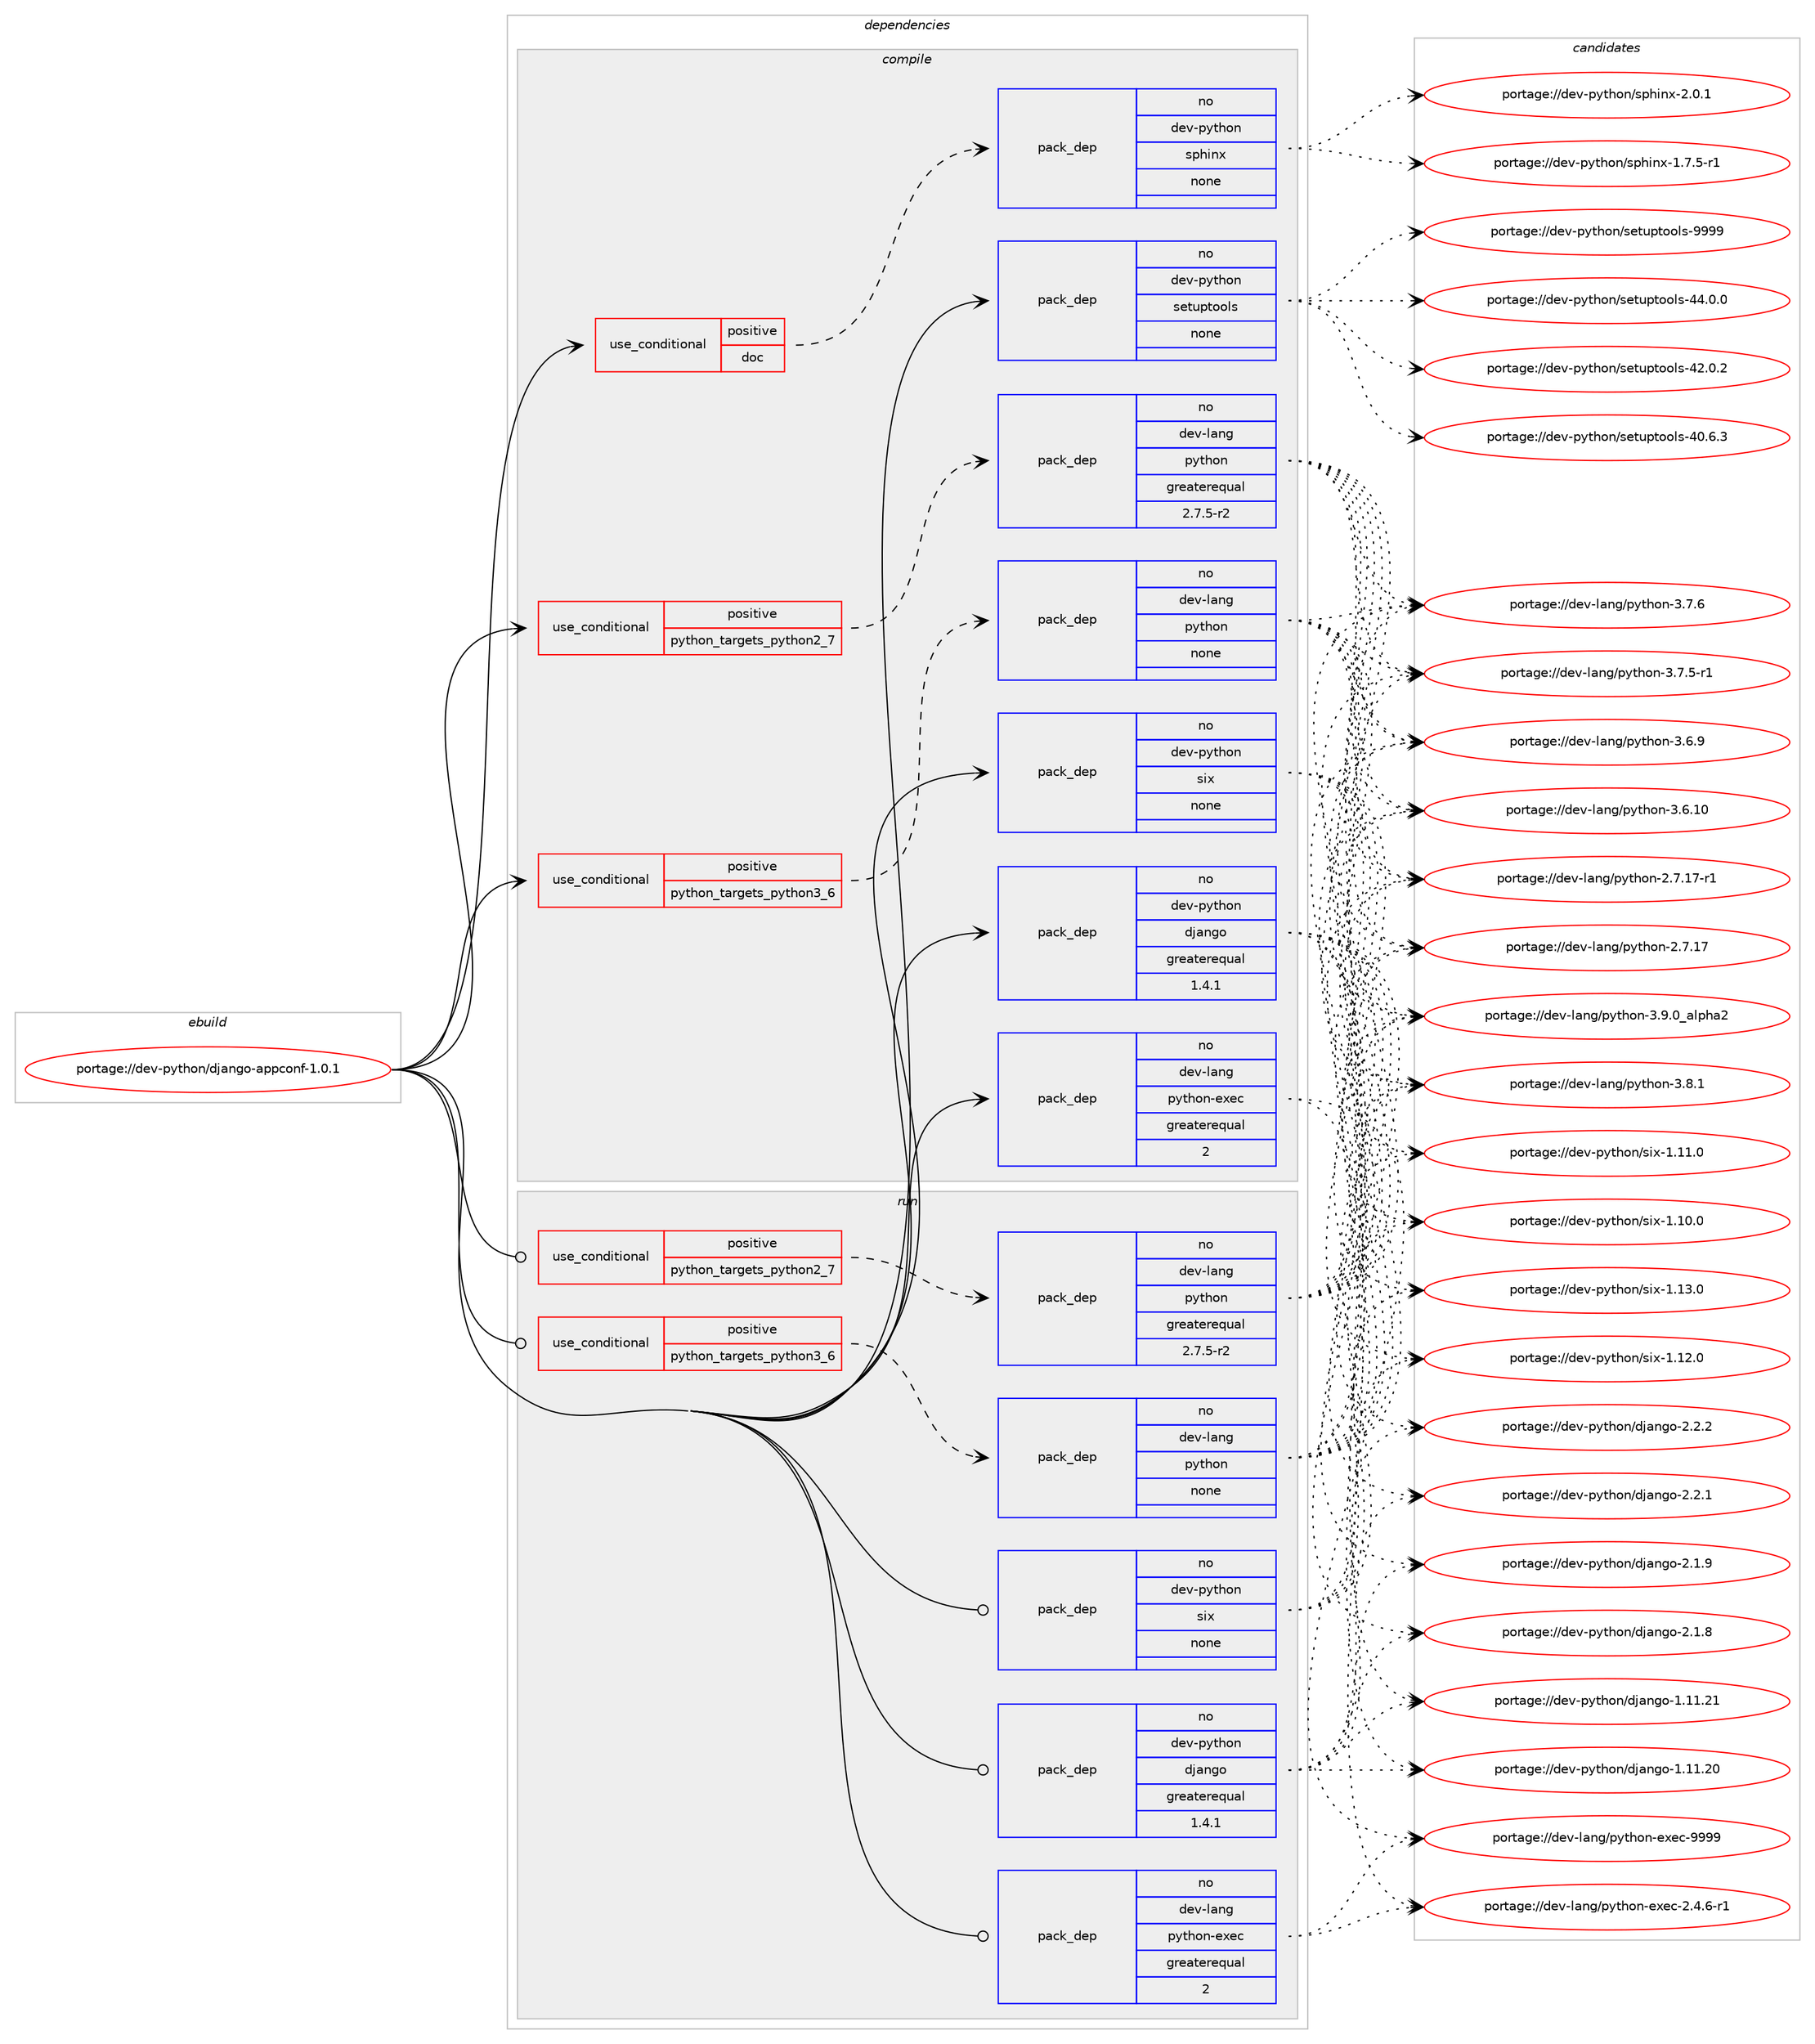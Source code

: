 digraph prolog {

# *************
# Graph options
# *************

newrank=true;
concentrate=true;
compound=true;
graph [rankdir=LR,fontname=Helvetica,fontsize=10,ranksep=1.5];#, ranksep=2.5, nodesep=0.2];
edge  [arrowhead=vee];
node  [fontname=Helvetica,fontsize=10];

# **********
# The ebuild
# **********

subgraph cluster_leftcol {
color=gray;
label=<<i>ebuild</i>>;
id [label="portage://dev-python/django-appconf-1.0.1", color=red, width=4, href="../dev-python/django-appconf-1.0.1.svg"];
}

# ****************
# The dependencies
# ****************

subgraph cluster_midcol {
color=gray;
label=<<i>dependencies</i>>;
subgraph cluster_compile {
fillcolor="#eeeeee";
style=filled;
label=<<i>compile</i>>;
subgraph cond116850 {
dependency464274 [label=<<TABLE BORDER="0" CELLBORDER="1" CELLSPACING="0" CELLPADDING="4"><TR><TD ROWSPAN="3" CELLPADDING="10">use_conditional</TD></TR><TR><TD>positive</TD></TR><TR><TD>doc</TD></TR></TABLE>>, shape=none, color=red];
subgraph pack342431 {
dependency464275 [label=<<TABLE BORDER="0" CELLBORDER="1" CELLSPACING="0" CELLPADDING="4" WIDTH="220"><TR><TD ROWSPAN="6" CELLPADDING="30">pack_dep</TD></TR><TR><TD WIDTH="110">no</TD></TR><TR><TD>dev-python</TD></TR><TR><TD>sphinx</TD></TR><TR><TD>none</TD></TR><TR><TD></TD></TR></TABLE>>, shape=none, color=blue];
}
dependency464274:e -> dependency464275:w [weight=20,style="dashed",arrowhead="vee"];
}
id:e -> dependency464274:w [weight=20,style="solid",arrowhead="vee"];
subgraph cond116851 {
dependency464276 [label=<<TABLE BORDER="0" CELLBORDER="1" CELLSPACING="0" CELLPADDING="4"><TR><TD ROWSPAN="3" CELLPADDING="10">use_conditional</TD></TR><TR><TD>positive</TD></TR><TR><TD>python_targets_python2_7</TD></TR></TABLE>>, shape=none, color=red];
subgraph pack342432 {
dependency464277 [label=<<TABLE BORDER="0" CELLBORDER="1" CELLSPACING="0" CELLPADDING="4" WIDTH="220"><TR><TD ROWSPAN="6" CELLPADDING="30">pack_dep</TD></TR><TR><TD WIDTH="110">no</TD></TR><TR><TD>dev-lang</TD></TR><TR><TD>python</TD></TR><TR><TD>greaterequal</TD></TR><TR><TD>2.7.5-r2</TD></TR></TABLE>>, shape=none, color=blue];
}
dependency464276:e -> dependency464277:w [weight=20,style="dashed",arrowhead="vee"];
}
id:e -> dependency464276:w [weight=20,style="solid",arrowhead="vee"];
subgraph cond116852 {
dependency464278 [label=<<TABLE BORDER="0" CELLBORDER="1" CELLSPACING="0" CELLPADDING="4"><TR><TD ROWSPAN="3" CELLPADDING="10">use_conditional</TD></TR><TR><TD>positive</TD></TR><TR><TD>python_targets_python3_6</TD></TR></TABLE>>, shape=none, color=red];
subgraph pack342433 {
dependency464279 [label=<<TABLE BORDER="0" CELLBORDER="1" CELLSPACING="0" CELLPADDING="4" WIDTH="220"><TR><TD ROWSPAN="6" CELLPADDING="30">pack_dep</TD></TR><TR><TD WIDTH="110">no</TD></TR><TR><TD>dev-lang</TD></TR><TR><TD>python</TD></TR><TR><TD>none</TD></TR><TR><TD></TD></TR></TABLE>>, shape=none, color=blue];
}
dependency464278:e -> dependency464279:w [weight=20,style="dashed",arrowhead="vee"];
}
id:e -> dependency464278:w [weight=20,style="solid",arrowhead="vee"];
subgraph pack342434 {
dependency464280 [label=<<TABLE BORDER="0" CELLBORDER="1" CELLSPACING="0" CELLPADDING="4" WIDTH="220"><TR><TD ROWSPAN="6" CELLPADDING="30">pack_dep</TD></TR><TR><TD WIDTH="110">no</TD></TR><TR><TD>dev-lang</TD></TR><TR><TD>python-exec</TD></TR><TR><TD>greaterequal</TD></TR><TR><TD>2</TD></TR></TABLE>>, shape=none, color=blue];
}
id:e -> dependency464280:w [weight=20,style="solid",arrowhead="vee"];
subgraph pack342435 {
dependency464281 [label=<<TABLE BORDER="0" CELLBORDER="1" CELLSPACING="0" CELLPADDING="4" WIDTH="220"><TR><TD ROWSPAN="6" CELLPADDING="30">pack_dep</TD></TR><TR><TD WIDTH="110">no</TD></TR><TR><TD>dev-python</TD></TR><TR><TD>django</TD></TR><TR><TD>greaterequal</TD></TR><TR><TD>1.4.1</TD></TR></TABLE>>, shape=none, color=blue];
}
id:e -> dependency464281:w [weight=20,style="solid",arrowhead="vee"];
subgraph pack342436 {
dependency464282 [label=<<TABLE BORDER="0" CELLBORDER="1" CELLSPACING="0" CELLPADDING="4" WIDTH="220"><TR><TD ROWSPAN="6" CELLPADDING="30">pack_dep</TD></TR><TR><TD WIDTH="110">no</TD></TR><TR><TD>dev-python</TD></TR><TR><TD>setuptools</TD></TR><TR><TD>none</TD></TR><TR><TD></TD></TR></TABLE>>, shape=none, color=blue];
}
id:e -> dependency464282:w [weight=20,style="solid",arrowhead="vee"];
subgraph pack342437 {
dependency464283 [label=<<TABLE BORDER="0" CELLBORDER="1" CELLSPACING="0" CELLPADDING="4" WIDTH="220"><TR><TD ROWSPAN="6" CELLPADDING="30">pack_dep</TD></TR><TR><TD WIDTH="110">no</TD></TR><TR><TD>dev-python</TD></TR><TR><TD>six</TD></TR><TR><TD>none</TD></TR><TR><TD></TD></TR></TABLE>>, shape=none, color=blue];
}
id:e -> dependency464283:w [weight=20,style="solid",arrowhead="vee"];
}
subgraph cluster_compileandrun {
fillcolor="#eeeeee";
style=filled;
label=<<i>compile and run</i>>;
}
subgraph cluster_run {
fillcolor="#eeeeee";
style=filled;
label=<<i>run</i>>;
subgraph cond116853 {
dependency464284 [label=<<TABLE BORDER="0" CELLBORDER="1" CELLSPACING="0" CELLPADDING="4"><TR><TD ROWSPAN="3" CELLPADDING="10">use_conditional</TD></TR><TR><TD>positive</TD></TR><TR><TD>python_targets_python2_7</TD></TR></TABLE>>, shape=none, color=red];
subgraph pack342438 {
dependency464285 [label=<<TABLE BORDER="0" CELLBORDER="1" CELLSPACING="0" CELLPADDING="4" WIDTH="220"><TR><TD ROWSPAN="6" CELLPADDING="30">pack_dep</TD></TR><TR><TD WIDTH="110">no</TD></TR><TR><TD>dev-lang</TD></TR><TR><TD>python</TD></TR><TR><TD>greaterequal</TD></TR><TR><TD>2.7.5-r2</TD></TR></TABLE>>, shape=none, color=blue];
}
dependency464284:e -> dependency464285:w [weight=20,style="dashed",arrowhead="vee"];
}
id:e -> dependency464284:w [weight=20,style="solid",arrowhead="odot"];
subgraph cond116854 {
dependency464286 [label=<<TABLE BORDER="0" CELLBORDER="1" CELLSPACING="0" CELLPADDING="4"><TR><TD ROWSPAN="3" CELLPADDING="10">use_conditional</TD></TR><TR><TD>positive</TD></TR><TR><TD>python_targets_python3_6</TD></TR></TABLE>>, shape=none, color=red];
subgraph pack342439 {
dependency464287 [label=<<TABLE BORDER="0" CELLBORDER="1" CELLSPACING="0" CELLPADDING="4" WIDTH="220"><TR><TD ROWSPAN="6" CELLPADDING="30">pack_dep</TD></TR><TR><TD WIDTH="110">no</TD></TR><TR><TD>dev-lang</TD></TR><TR><TD>python</TD></TR><TR><TD>none</TD></TR><TR><TD></TD></TR></TABLE>>, shape=none, color=blue];
}
dependency464286:e -> dependency464287:w [weight=20,style="dashed",arrowhead="vee"];
}
id:e -> dependency464286:w [weight=20,style="solid",arrowhead="odot"];
subgraph pack342440 {
dependency464288 [label=<<TABLE BORDER="0" CELLBORDER="1" CELLSPACING="0" CELLPADDING="4" WIDTH="220"><TR><TD ROWSPAN="6" CELLPADDING="30">pack_dep</TD></TR><TR><TD WIDTH="110">no</TD></TR><TR><TD>dev-lang</TD></TR><TR><TD>python-exec</TD></TR><TR><TD>greaterequal</TD></TR><TR><TD>2</TD></TR></TABLE>>, shape=none, color=blue];
}
id:e -> dependency464288:w [weight=20,style="solid",arrowhead="odot"];
subgraph pack342441 {
dependency464289 [label=<<TABLE BORDER="0" CELLBORDER="1" CELLSPACING="0" CELLPADDING="4" WIDTH="220"><TR><TD ROWSPAN="6" CELLPADDING="30">pack_dep</TD></TR><TR><TD WIDTH="110">no</TD></TR><TR><TD>dev-python</TD></TR><TR><TD>django</TD></TR><TR><TD>greaterequal</TD></TR><TR><TD>1.4.1</TD></TR></TABLE>>, shape=none, color=blue];
}
id:e -> dependency464289:w [weight=20,style="solid",arrowhead="odot"];
subgraph pack342442 {
dependency464290 [label=<<TABLE BORDER="0" CELLBORDER="1" CELLSPACING="0" CELLPADDING="4" WIDTH="220"><TR><TD ROWSPAN="6" CELLPADDING="30">pack_dep</TD></TR><TR><TD WIDTH="110">no</TD></TR><TR><TD>dev-python</TD></TR><TR><TD>six</TD></TR><TR><TD>none</TD></TR><TR><TD></TD></TR></TABLE>>, shape=none, color=blue];
}
id:e -> dependency464290:w [weight=20,style="solid",arrowhead="odot"];
}
}

# **************
# The candidates
# **************

subgraph cluster_choices {
rank=same;
color=gray;
label=<<i>candidates</i>>;

subgraph choice342431 {
color=black;
nodesep=1;
choice1001011184511212111610411111047115112104105110120455046484649 [label="portage://dev-python/sphinx-2.0.1", color=red, width=4,href="../dev-python/sphinx-2.0.1.svg"];
choice10010111845112121116104111110471151121041051101204549465546534511449 [label="portage://dev-python/sphinx-1.7.5-r1", color=red, width=4,href="../dev-python/sphinx-1.7.5-r1.svg"];
dependency464275:e -> choice1001011184511212111610411111047115112104105110120455046484649:w [style=dotted,weight="100"];
dependency464275:e -> choice10010111845112121116104111110471151121041051101204549465546534511449:w [style=dotted,weight="100"];
}
subgraph choice342432 {
color=black;
nodesep=1;
choice10010111845108971101034711212111610411111045514657464895971081121049750 [label="portage://dev-lang/python-3.9.0_alpha2", color=red, width=4,href="../dev-lang/python-3.9.0_alpha2.svg"];
choice100101118451089711010347112121116104111110455146564649 [label="portage://dev-lang/python-3.8.1", color=red, width=4,href="../dev-lang/python-3.8.1.svg"];
choice100101118451089711010347112121116104111110455146554654 [label="portage://dev-lang/python-3.7.6", color=red, width=4,href="../dev-lang/python-3.7.6.svg"];
choice1001011184510897110103471121211161041111104551465546534511449 [label="portage://dev-lang/python-3.7.5-r1", color=red, width=4,href="../dev-lang/python-3.7.5-r1.svg"];
choice100101118451089711010347112121116104111110455146544657 [label="portage://dev-lang/python-3.6.9", color=red, width=4,href="../dev-lang/python-3.6.9.svg"];
choice10010111845108971101034711212111610411111045514654464948 [label="portage://dev-lang/python-3.6.10", color=red, width=4,href="../dev-lang/python-3.6.10.svg"];
choice100101118451089711010347112121116104111110455046554649554511449 [label="portage://dev-lang/python-2.7.17-r1", color=red, width=4,href="../dev-lang/python-2.7.17-r1.svg"];
choice10010111845108971101034711212111610411111045504655464955 [label="portage://dev-lang/python-2.7.17", color=red, width=4,href="../dev-lang/python-2.7.17.svg"];
dependency464277:e -> choice10010111845108971101034711212111610411111045514657464895971081121049750:w [style=dotted,weight="100"];
dependency464277:e -> choice100101118451089711010347112121116104111110455146564649:w [style=dotted,weight="100"];
dependency464277:e -> choice100101118451089711010347112121116104111110455146554654:w [style=dotted,weight="100"];
dependency464277:e -> choice1001011184510897110103471121211161041111104551465546534511449:w [style=dotted,weight="100"];
dependency464277:e -> choice100101118451089711010347112121116104111110455146544657:w [style=dotted,weight="100"];
dependency464277:e -> choice10010111845108971101034711212111610411111045514654464948:w [style=dotted,weight="100"];
dependency464277:e -> choice100101118451089711010347112121116104111110455046554649554511449:w [style=dotted,weight="100"];
dependency464277:e -> choice10010111845108971101034711212111610411111045504655464955:w [style=dotted,weight="100"];
}
subgraph choice342433 {
color=black;
nodesep=1;
choice10010111845108971101034711212111610411111045514657464895971081121049750 [label="portage://dev-lang/python-3.9.0_alpha2", color=red, width=4,href="../dev-lang/python-3.9.0_alpha2.svg"];
choice100101118451089711010347112121116104111110455146564649 [label="portage://dev-lang/python-3.8.1", color=red, width=4,href="../dev-lang/python-3.8.1.svg"];
choice100101118451089711010347112121116104111110455146554654 [label="portage://dev-lang/python-3.7.6", color=red, width=4,href="../dev-lang/python-3.7.6.svg"];
choice1001011184510897110103471121211161041111104551465546534511449 [label="portage://dev-lang/python-3.7.5-r1", color=red, width=4,href="../dev-lang/python-3.7.5-r1.svg"];
choice100101118451089711010347112121116104111110455146544657 [label="portage://dev-lang/python-3.6.9", color=red, width=4,href="../dev-lang/python-3.6.9.svg"];
choice10010111845108971101034711212111610411111045514654464948 [label="portage://dev-lang/python-3.6.10", color=red, width=4,href="../dev-lang/python-3.6.10.svg"];
choice100101118451089711010347112121116104111110455046554649554511449 [label="portage://dev-lang/python-2.7.17-r1", color=red, width=4,href="../dev-lang/python-2.7.17-r1.svg"];
choice10010111845108971101034711212111610411111045504655464955 [label="portage://dev-lang/python-2.7.17", color=red, width=4,href="../dev-lang/python-2.7.17.svg"];
dependency464279:e -> choice10010111845108971101034711212111610411111045514657464895971081121049750:w [style=dotted,weight="100"];
dependency464279:e -> choice100101118451089711010347112121116104111110455146564649:w [style=dotted,weight="100"];
dependency464279:e -> choice100101118451089711010347112121116104111110455146554654:w [style=dotted,weight="100"];
dependency464279:e -> choice1001011184510897110103471121211161041111104551465546534511449:w [style=dotted,weight="100"];
dependency464279:e -> choice100101118451089711010347112121116104111110455146544657:w [style=dotted,weight="100"];
dependency464279:e -> choice10010111845108971101034711212111610411111045514654464948:w [style=dotted,weight="100"];
dependency464279:e -> choice100101118451089711010347112121116104111110455046554649554511449:w [style=dotted,weight="100"];
dependency464279:e -> choice10010111845108971101034711212111610411111045504655464955:w [style=dotted,weight="100"];
}
subgraph choice342434 {
color=black;
nodesep=1;
choice10010111845108971101034711212111610411111045101120101994557575757 [label="portage://dev-lang/python-exec-9999", color=red, width=4,href="../dev-lang/python-exec-9999.svg"];
choice10010111845108971101034711212111610411111045101120101994550465246544511449 [label="portage://dev-lang/python-exec-2.4.6-r1", color=red, width=4,href="../dev-lang/python-exec-2.4.6-r1.svg"];
dependency464280:e -> choice10010111845108971101034711212111610411111045101120101994557575757:w [style=dotted,weight="100"];
dependency464280:e -> choice10010111845108971101034711212111610411111045101120101994550465246544511449:w [style=dotted,weight="100"];
}
subgraph choice342435 {
color=black;
nodesep=1;
choice100101118451121211161041111104710010697110103111455046504650 [label="portage://dev-python/django-2.2.2", color=red, width=4,href="../dev-python/django-2.2.2.svg"];
choice100101118451121211161041111104710010697110103111455046504649 [label="portage://dev-python/django-2.2.1", color=red, width=4,href="../dev-python/django-2.2.1.svg"];
choice100101118451121211161041111104710010697110103111455046494657 [label="portage://dev-python/django-2.1.9", color=red, width=4,href="../dev-python/django-2.1.9.svg"];
choice100101118451121211161041111104710010697110103111455046494656 [label="portage://dev-python/django-2.1.8", color=red, width=4,href="../dev-python/django-2.1.8.svg"];
choice1001011184511212111610411111047100106971101031114549464949465049 [label="portage://dev-python/django-1.11.21", color=red, width=4,href="../dev-python/django-1.11.21.svg"];
choice1001011184511212111610411111047100106971101031114549464949465048 [label="portage://dev-python/django-1.11.20", color=red, width=4,href="../dev-python/django-1.11.20.svg"];
dependency464281:e -> choice100101118451121211161041111104710010697110103111455046504650:w [style=dotted,weight="100"];
dependency464281:e -> choice100101118451121211161041111104710010697110103111455046504649:w [style=dotted,weight="100"];
dependency464281:e -> choice100101118451121211161041111104710010697110103111455046494657:w [style=dotted,weight="100"];
dependency464281:e -> choice100101118451121211161041111104710010697110103111455046494656:w [style=dotted,weight="100"];
dependency464281:e -> choice1001011184511212111610411111047100106971101031114549464949465049:w [style=dotted,weight="100"];
dependency464281:e -> choice1001011184511212111610411111047100106971101031114549464949465048:w [style=dotted,weight="100"];
}
subgraph choice342436 {
color=black;
nodesep=1;
choice10010111845112121116104111110471151011161171121161111111081154557575757 [label="portage://dev-python/setuptools-9999", color=red, width=4,href="../dev-python/setuptools-9999.svg"];
choice100101118451121211161041111104711510111611711211611111110811545525246484648 [label="portage://dev-python/setuptools-44.0.0", color=red, width=4,href="../dev-python/setuptools-44.0.0.svg"];
choice100101118451121211161041111104711510111611711211611111110811545525046484650 [label="portage://dev-python/setuptools-42.0.2", color=red, width=4,href="../dev-python/setuptools-42.0.2.svg"];
choice100101118451121211161041111104711510111611711211611111110811545524846544651 [label="portage://dev-python/setuptools-40.6.3", color=red, width=4,href="../dev-python/setuptools-40.6.3.svg"];
dependency464282:e -> choice10010111845112121116104111110471151011161171121161111111081154557575757:w [style=dotted,weight="100"];
dependency464282:e -> choice100101118451121211161041111104711510111611711211611111110811545525246484648:w [style=dotted,weight="100"];
dependency464282:e -> choice100101118451121211161041111104711510111611711211611111110811545525046484650:w [style=dotted,weight="100"];
dependency464282:e -> choice100101118451121211161041111104711510111611711211611111110811545524846544651:w [style=dotted,weight="100"];
}
subgraph choice342437 {
color=black;
nodesep=1;
choice100101118451121211161041111104711510512045494649514648 [label="portage://dev-python/six-1.13.0", color=red, width=4,href="../dev-python/six-1.13.0.svg"];
choice100101118451121211161041111104711510512045494649504648 [label="portage://dev-python/six-1.12.0", color=red, width=4,href="../dev-python/six-1.12.0.svg"];
choice100101118451121211161041111104711510512045494649494648 [label="portage://dev-python/six-1.11.0", color=red, width=4,href="../dev-python/six-1.11.0.svg"];
choice100101118451121211161041111104711510512045494649484648 [label="portage://dev-python/six-1.10.0", color=red, width=4,href="../dev-python/six-1.10.0.svg"];
dependency464283:e -> choice100101118451121211161041111104711510512045494649514648:w [style=dotted,weight="100"];
dependency464283:e -> choice100101118451121211161041111104711510512045494649504648:w [style=dotted,weight="100"];
dependency464283:e -> choice100101118451121211161041111104711510512045494649494648:w [style=dotted,weight="100"];
dependency464283:e -> choice100101118451121211161041111104711510512045494649484648:w [style=dotted,weight="100"];
}
subgraph choice342438 {
color=black;
nodesep=1;
choice10010111845108971101034711212111610411111045514657464895971081121049750 [label="portage://dev-lang/python-3.9.0_alpha2", color=red, width=4,href="../dev-lang/python-3.9.0_alpha2.svg"];
choice100101118451089711010347112121116104111110455146564649 [label="portage://dev-lang/python-3.8.1", color=red, width=4,href="../dev-lang/python-3.8.1.svg"];
choice100101118451089711010347112121116104111110455146554654 [label="portage://dev-lang/python-3.7.6", color=red, width=4,href="../dev-lang/python-3.7.6.svg"];
choice1001011184510897110103471121211161041111104551465546534511449 [label="portage://dev-lang/python-3.7.5-r1", color=red, width=4,href="../dev-lang/python-3.7.5-r1.svg"];
choice100101118451089711010347112121116104111110455146544657 [label="portage://dev-lang/python-3.6.9", color=red, width=4,href="../dev-lang/python-3.6.9.svg"];
choice10010111845108971101034711212111610411111045514654464948 [label="portage://dev-lang/python-3.6.10", color=red, width=4,href="../dev-lang/python-3.6.10.svg"];
choice100101118451089711010347112121116104111110455046554649554511449 [label="portage://dev-lang/python-2.7.17-r1", color=red, width=4,href="../dev-lang/python-2.7.17-r1.svg"];
choice10010111845108971101034711212111610411111045504655464955 [label="portage://dev-lang/python-2.7.17", color=red, width=4,href="../dev-lang/python-2.7.17.svg"];
dependency464285:e -> choice10010111845108971101034711212111610411111045514657464895971081121049750:w [style=dotted,weight="100"];
dependency464285:e -> choice100101118451089711010347112121116104111110455146564649:w [style=dotted,weight="100"];
dependency464285:e -> choice100101118451089711010347112121116104111110455146554654:w [style=dotted,weight="100"];
dependency464285:e -> choice1001011184510897110103471121211161041111104551465546534511449:w [style=dotted,weight="100"];
dependency464285:e -> choice100101118451089711010347112121116104111110455146544657:w [style=dotted,weight="100"];
dependency464285:e -> choice10010111845108971101034711212111610411111045514654464948:w [style=dotted,weight="100"];
dependency464285:e -> choice100101118451089711010347112121116104111110455046554649554511449:w [style=dotted,weight="100"];
dependency464285:e -> choice10010111845108971101034711212111610411111045504655464955:w [style=dotted,weight="100"];
}
subgraph choice342439 {
color=black;
nodesep=1;
choice10010111845108971101034711212111610411111045514657464895971081121049750 [label="portage://dev-lang/python-3.9.0_alpha2", color=red, width=4,href="../dev-lang/python-3.9.0_alpha2.svg"];
choice100101118451089711010347112121116104111110455146564649 [label="portage://dev-lang/python-3.8.1", color=red, width=4,href="../dev-lang/python-3.8.1.svg"];
choice100101118451089711010347112121116104111110455146554654 [label="portage://dev-lang/python-3.7.6", color=red, width=4,href="../dev-lang/python-3.7.6.svg"];
choice1001011184510897110103471121211161041111104551465546534511449 [label="portage://dev-lang/python-3.7.5-r1", color=red, width=4,href="../dev-lang/python-3.7.5-r1.svg"];
choice100101118451089711010347112121116104111110455146544657 [label="portage://dev-lang/python-3.6.9", color=red, width=4,href="../dev-lang/python-3.6.9.svg"];
choice10010111845108971101034711212111610411111045514654464948 [label="portage://dev-lang/python-3.6.10", color=red, width=4,href="../dev-lang/python-3.6.10.svg"];
choice100101118451089711010347112121116104111110455046554649554511449 [label="portage://dev-lang/python-2.7.17-r1", color=red, width=4,href="../dev-lang/python-2.7.17-r1.svg"];
choice10010111845108971101034711212111610411111045504655464955 [label="portage://dev-lang/python-2.7.17", color=red, width=4,href="../dev-lang/python-2.7.17.svg"];
dependency464287:e -> choice10010111845108971101034711212111610411111045514657464895971081121049750:w [style=dotted,weight="100"];
dependency464287:e -> choice100101118451089711010347112121116104111110455146564649:w [style=dotted,weight="100"];
dependency464287:e -> choice100101118451089711010347112121116104111110455146554654:w [style=dotted,weight="100"];
dependency464287:e -> choice1001011184510897110103471121211161041111104551465546534511449:w [style=dotted,weight="100"];
dependency464287:e -> choice100101118451089711010347112121116104111110455146544657:w [style=dotted,weight="100"];
dependency464287:e -> choice10010111845108971101034711212111610411111045514654464948:w [style=dotted,weight="100"];
dependency464287:e -> choice100101118451089711010347112121116104111110455046554649554511449:w [style=dotted,weight="100"];
dependency464287:e -> choice10010111845108971101034711212111610411111045504655464955:w [style=dotted,weight="100"];
}
subgraph choice342440 {
color=black;
nodesep=1;
choice10010111845108971101034711212111610411111045101120101994557575757 [label="portage://dev-lang/python-exec-9999", color=red, width=4,href="../dev-lang/python-exec-9999.svg"];
choice10010111845108971101034711212111610411111045101120101994550465246544511449 [label="portage://dev-lang/python-exec-2.4.6-r1", color=red, width=4,href="../dev-lang/python-exec-2.4.6-r1.svg"];
dependency464288:e -> choice10010111845108971101034711212111610411111045101120101994557575757:w [style=dotted,weight="100"];
dependency464288:e -> choice10010111845108971101034711212111610411111045101120101994550465246544511449:w [style=dotted,weight="100"];
}
subgraph choice342441 {
color=black;
nodesep=1;
choice100101118451121211161041111104710010697110103111455046504650 [label="portage://dev-python/django-2.2.2", color=red, width=4,href="../dev-python/django-2.2.2.svg"];
choice100101118451121211161041111104710010697110103111455046504649 [label="portage://dev-python/django-2.2.1", color=red, width=4,href="../dev-python/django-2.2.1.svg"];
choice100101118451121211161041111104710010697110103111455046494657 [label="portage://dev-python/django-2.1.9", color=red, width=4,href="../dev-python/django-2.1.9.svg"];
choice100101118451121211161041111104710010697110103111455046494656 [label="portage://dev-python/django-2.1.8", color=red, width=4,href="../dev-python/django-2.1.8.svg"];
choice1001011184511212111610411111047100106971101031114549464949465049 [label="portage://dev-python/django-1.11.21", color=red, width=4,href="../dev-python/django-1.11.21.svg"];
choice1001011184511212111610411111047100106971101031114549464949465048 [label="portage://dev-python/django-1.11.20", color=red, width=4,href="../dev-python/django-1.11.20.svg"];
dependency464289:e -> choice100101118451121211161041111104710010697110103111455046504650:w [style=dotted,weight="100"];
dependency464289:e -> choice100101118451121211161041111104710010697110103111455046504649:w [style=dotted,weight="100"];
dependency464289:e -> choice100101118451121211161041111104710010697110103111455046494657:w [style=dotted,weight="100"];
dependency464289:e -> choice100101118451121211161041111104710010697110103111455046494656:w [style=dotted,weight="100"];
dependency464289:e -> choice1001011184511212111610411111047100106971101031114549464949465049:w [style=dotted,weight="100"];
dependency464289:e -> choice1001011184511212111610411111047100106971101031114549464949465048:w [style=dotted,weight="100"];
}
subgraph choice342442 {
color=black;
nodesep=1;
choice100101118451121211161041111104711510512045494649514648 [label="portage://dev-python/six-1.13.0", color=red, width=4,href="../dev-python/six-1.13.0.svg"];
choice100101118451121211161041111104711510512045494649504648 [label="portage://dev-python/six-1.12.0", color=red, width=4,href="../dev-python/six-1.12.0.svg"];
choice100101118451121211161041111104711510512045494649494648 [label="portage://dev-python/six-1.11.0", color=red, width=4,href="../dev-python/six-1.11.0.svg"];
choice100101118451121211161041111104711510512045494649484648 [label="portage://dev-python/six-1.10.0", color=red, width=4,href="../dev-python/six-1.10.0.svg"];
dependency464290:e -> choice100101118451121211161041111104711510512045494649514648:w [style=dotted,weight="100"];
dependency464290:e -> choice100101118451121211161041111104711510512045494649504648:w [style=dotted,weight="100"];
dependency464290:e -> choice100101118451121211161041111104711510512045494649494648:w [style=dotted,weight="100"];
dependency464290:e -> choice100101118451121211161041111104711510512045494649484648:w [style=dotted,weight="100"];
}
}

}
